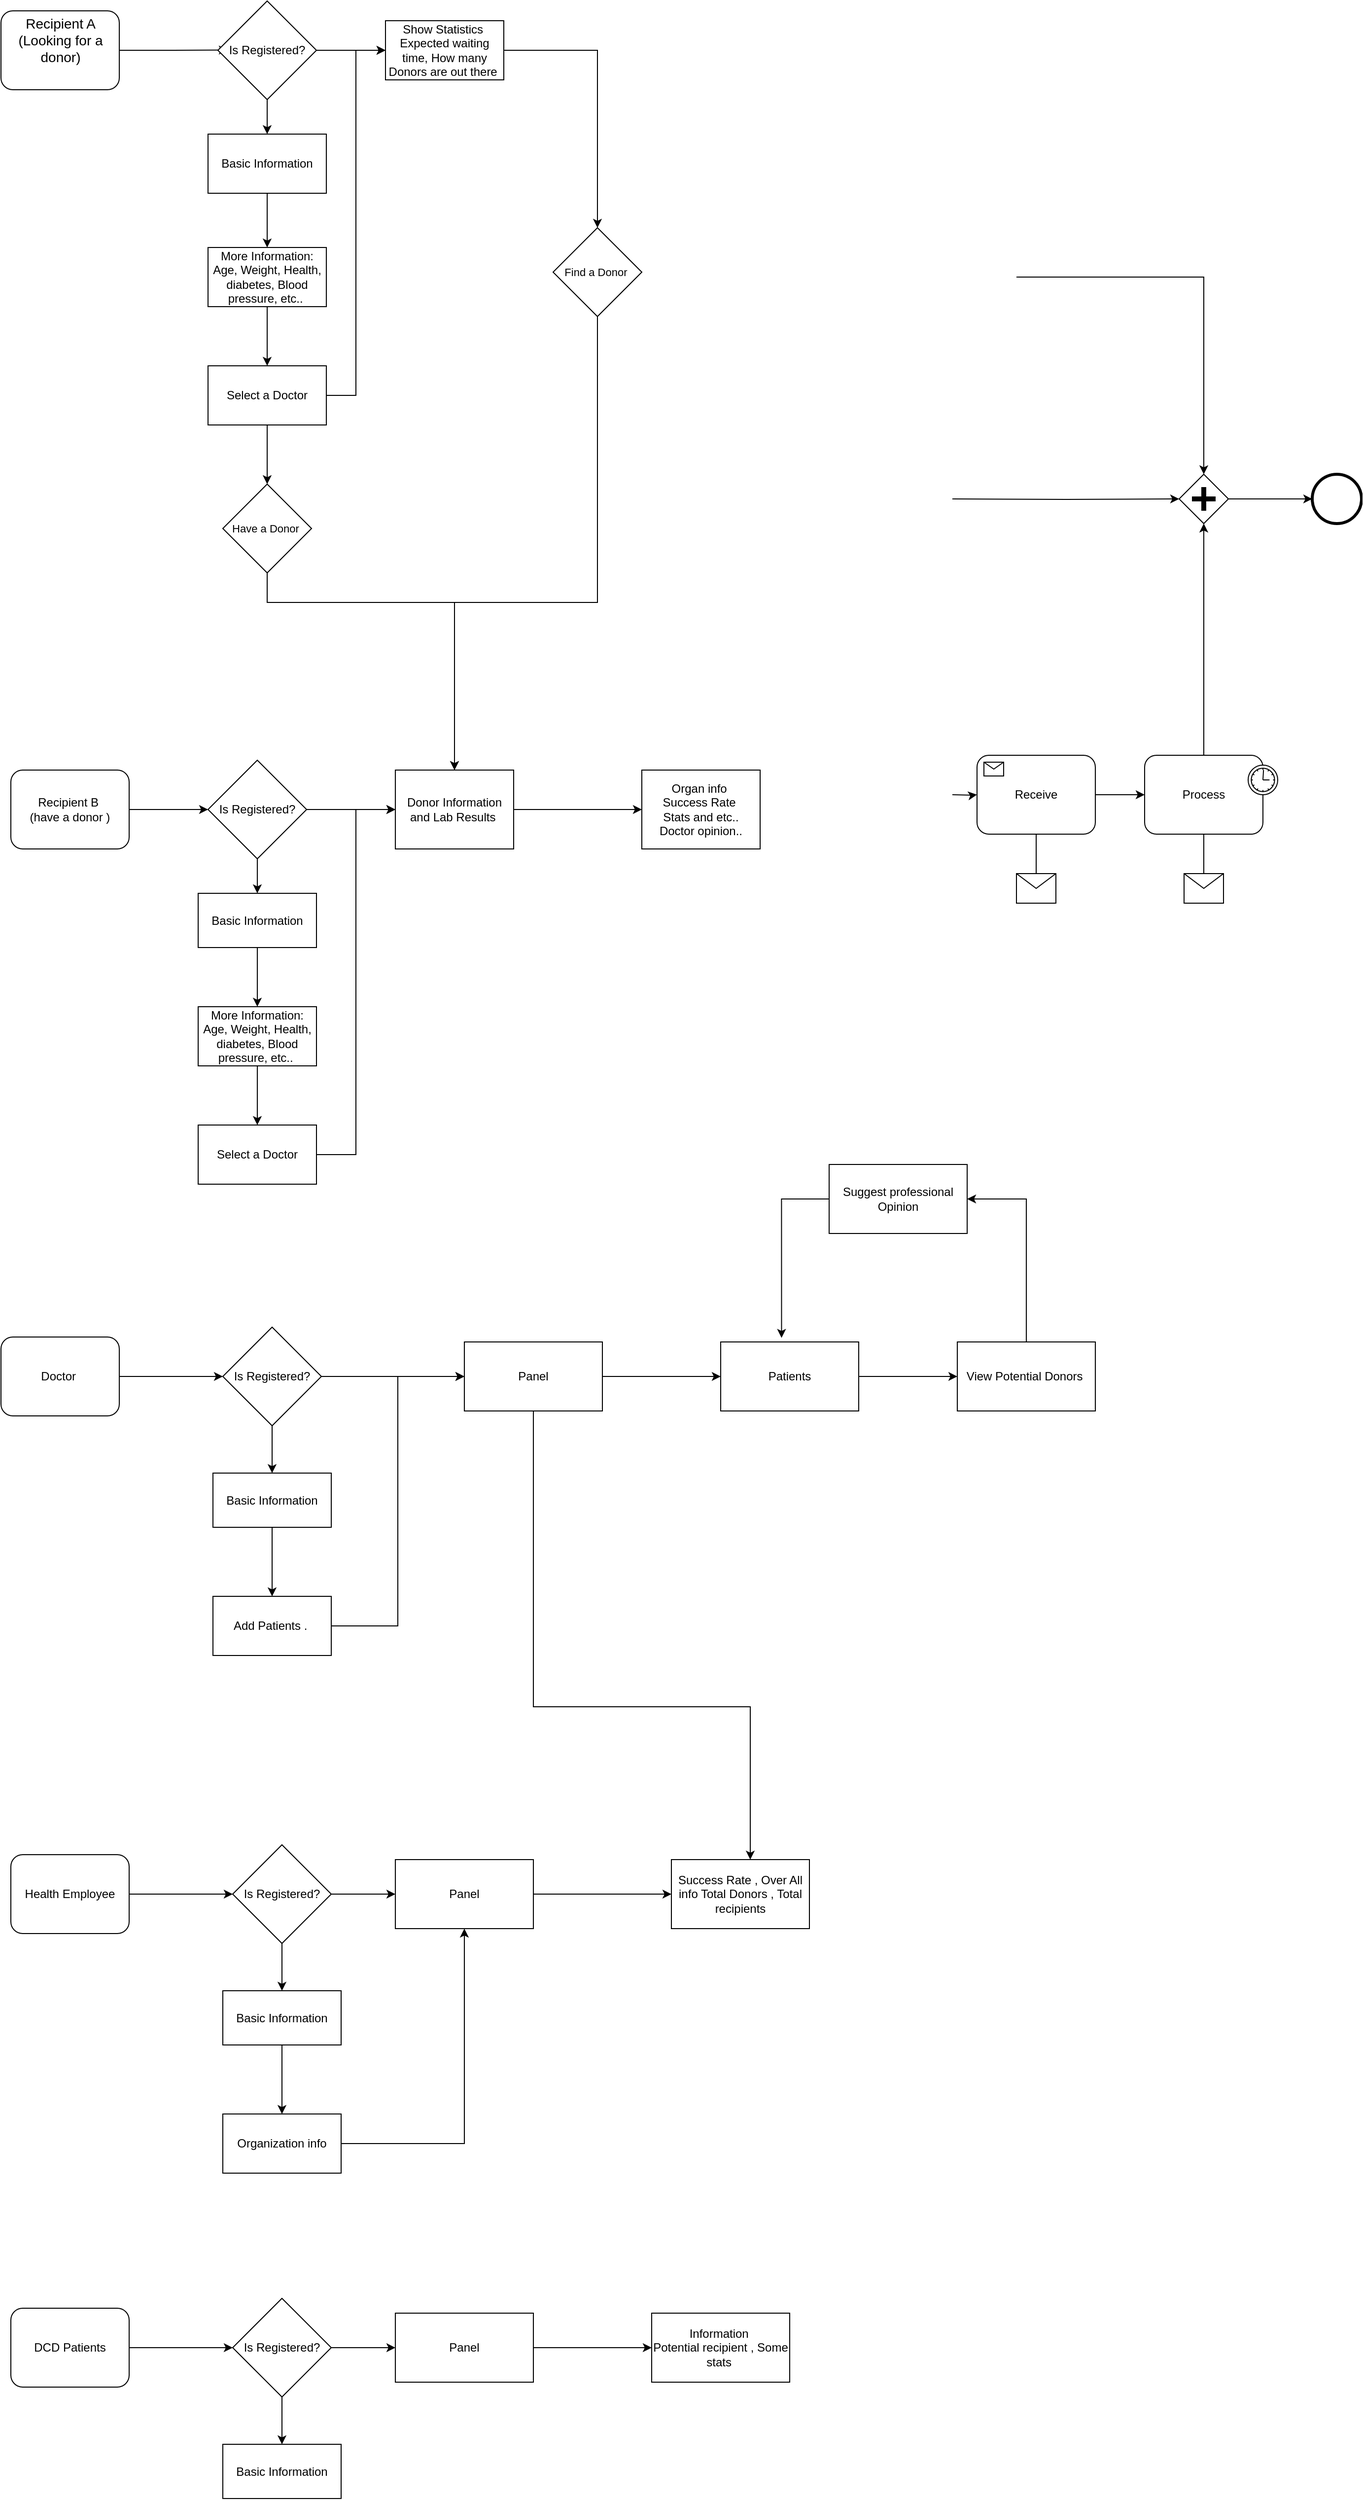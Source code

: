 <mxfile version="13.6.6" type="github">
  <diagram name="Page-1" id="2a216829-ef6e-dabb-86c1-c78162f3ba2b">
    <mxGraphModel dx="1574" dy="877" grid="1" gridSize="10" guides="1" tooltips="1" connect="1" arrows="1" fold="1" page="1" pageScale="1" pageWidth="850" pageHeight="1100" background="#ffffff" math="0" shadow="0">
      <root>
        <mxCell id="0" />
        <mxCell id="1" parent="0" />
        <mxCell id="db8T54N4GuN8f7a-CfVu-3" style="edgeStyle=orthogonalEdgeStyle;rounded=0;orthogonalLoop=1;jettySize=auto;html=1;exitX=1;exitY=0.5;exitDx=0;exitDy=0;" edge="1" parent="1" source="7a84cebc1def654-2">
          <mxGeometry relative="1" as="geometry">
            <mxPoint x="290" y="59.759" as="targetPoint" />
          </mxGeometry>
        </mxCell>
        <mxCell id="7a84cebc1def654-2" value="" style="shape=ext;rounded=1;html=1;whiteSpace=wrap;" parent="1" vertex="1">
          <mxGeometry x="60" y="20" width="120" height="80" as="geometry" />
        </mxCell>
        <mxCell id="7a84cebc1def654-18" value="Process" style="html=1;whiteSpace=wrap;rounded=1;" parent="1" vertex="1">
          <mxGeometry x="1220" y="775" width="120" height="80" as="geometry" />
        </mxCell>
        <mxCell id="7a84cebc1def654-19" value="" style="shape=mxgraph.bpmn.timer_start;perimeter=ellipsePerimeter;html=1;labelPosition=right;labelBackgroundColor=#ffffff;align=left;" parent="7a84cebc1def654-18" vertex="1">
          <mxGeometry x="1" width="30" height="30" relative="1" as="geometry">
            <mxPoint x="-15" y="10" as="offset" />
          </mxGeometry>
        </mxCell>
        <mxCell id="7a84cebc1def654-20" value="Receive" style="html=1;whiteSpace=wrap;rounded=1;" parent="1" vertex="1">
          <mxGeometry x="1050" y="775" width="120" height="80" as="geometry" />
        </mxCell>
        <mxCell id="7a84cebc1def654-21" value="" style="html=1;shape=message;" parent="7a84cebc1def654-20" vertex="1">
          <mxGeometry width="20" height="14" relative="1" as="geometry">
            <mxPoint x="7" y="7" as="offset" />
          </mxGeometry>
        </mxCell>
        <mxCell id="7a84cebc1def654-24" value="" style="shape=mxgraph.bpmn.shape;html=1;verticalLabelPosition=bottom;labelBackgroundColor=#ffffff;verticalAlign=top;perimeter=rhombusPerimeter;background=gateway;outline=none;symbol=parallelGw;" parent="1" vertex="1">
          <mxGeometry x="1255" y="490" width="50" height="50" as="geometry" />
        </mxCell>
        <mxCell id="7a84cebc1def654-26" value="" style="shape=mxgraph.bpmn.shape;html=1;verticalLabelPosition=bottom;labelBackgroundColor=#ffffff;verticalAlign=top;perimeter=ellipsePerimeter;outline=end;symbol=general;" parent="1" vertex="1">
          <mxGeometry x="1390" y="490.0" width="50" height="50" as="geometry" />
        </mxCell>
        <mxCell id="7a84cebc1def654-32" value="" style="shape=message;whiteSpace=wrap;html=1;" parent="1" vertex="1">
          <mxGeometry x="1090" y="895" width="40" height="30" as="geometry" />
        </mxCell>
        <mxCell id="7a84cebc1def654-33" value="" style="shape=message;whiteSpace=wrap;html=1;" parent="1" vertex="1">
          <mxGeometry x="1260" y="895" width="40" height="30" as="geometry" />
        </mxCell>
        <mxCell id="7a84cebc1def654-43" style="edgeStyle=orthogonalEdgeStyle;rounded=0;html=1;jettySize=auto;orthogonalLoop=1;" parent="1" target="7a84cebc1def654-24" edge="1">
          <mxGeometry relative="1" as="geometry">
            <mxPoint x="1290.0" y="475" as="targetPoint" />
            <Array as="points">
              <mxPoint x="1280" y="290" />
            </Array>
            <mxPoint x="1090" y="290.0" as="sourcePoint" />
          </mxGeometry>
        </mxCell>
        <mxCell id="7a84cebc1def654-44" style="edgeStyle=orthogonalEdgeStyle;rounded=0;html=1;jettySize=auto;orthogonalLoop=1;" parent="1" target="7a84cebc1def654-24" edge="1">
          <mxGeometry relative="1" as="geometry">
            <mxPoint x="1025" y="515.0" as="sourcePoint" />
          </mxGeometry>
        </mxCell>
        <mxCell id="7a84cebc1def654-45" style="edgeStyle=orthogonalEdgeStyle;rounded=0;html=1;jettySize=auto;orthogonalLoop=1;" parent="1" source="7a84cebc1def654-18" target="7a84cebc1def654-24" edge="1">
          <mxGeometry relative="1" as="geometry" />
        </mxCell>
        <mxCell id="7a84cebc1def654-46" style="edgeStyle=orthogonalEdgeStyle;rounded=0;html=1;jettySize=auto;orthogonalLoop=1;" parent="1" source="7a84cebc1def654-24" target="7a84cebc1def654-26" edge="1">
          <mxGeometry relative="1" as="geometry" />
        </mxCell>
        <mxCell id="7a84cebc1def654-59" style="edgeStyle=orthogonalEdgeStyle;rounded=0;html=1;jettySize=auto;orthogonalLoop=1;" parent="1" target="7a84cebc1def654-20" edge="1">
          <mxGeometry relative="1" as="geometry">
            <mxPoint x="1025" y="815.0" as="sourcePoint" />
          </mxGeometry>
        </mxCell>
        <mxCell id="7a84cebc1def654-61" style="edgeStyle=orthogonalEdgeStyle;rounded=0;html=1;jettySize=auto;orthogonalLoop=1;endArrow=none;endFill=0;" parent="1" source="7a84cebc1def654-32" target="7a84cebc1def654-20" edge="1">
          <mxGeometry relative="1" as="geometry" />
        </mxCell>
        <mxCell id="7a84cebc1def654-63" style="edgeStyle=orthogonalEdgeStyle;rounded=0;html=1;jettySize=auto;orthogonalLoop=1;endArrow=none;endFill=0;" parent="1" source="7a84cebc1def654-33" target="7a84cebc1def654-18" edge="1">
          <mxGeometry relative="1" as="geometry" />
        </mxCell>
        <mxCell id="7a84cebc1def654-64" style="edgeStyle=orthogonalEdgeStyle;rounded=0;html=1;jettySize=auto;orthogonalLoop=1;" parent="1" source="7a84cebc1def654-20" target="7a84cebc1def654-18" edge="1">
          <mxGeometry relative="1" as="geometry" />
        </mxCell>
        <mxCell id="db8T54N4GuN8f7a-CfVu-1" value="&lt;font style=&quot;font-size: 14px&quot;&gt;Recipient A&lt;br&gt;(Looking for a &lt;br&gt;donor)&lt;br&gt;&lt;/font&gt;" style="text;html=1;resizable=0;autosize=1;align=center;verticalAlign=middle;points=[];fillColor=none;strokeColor=none;rounded=0;" vertex="1" parent="1">
          <mxGeometry x="70" y="25" width="100" height="50" as="geometry" />
        </mxCell>
        <mxCell id="db8T54N4GuN8f7a-CfVu-13" value="" style="edgeStyle=orthogonalEdgeStyle;rounded=0;orthogonalLoop=1;jettySize=auto;html=1;" edge="1" parent="1" source="db8T54N4GuN8f7a-CfVu-7" target="db8T54N4GuN8f7a-CfVu-12">
          <mxGeometry relative="1" as="geometry" />
        </mxCell>
        <mxCell id="db8T54N4GuN8f7a-CfVu-20" style="edgeStyle=orthogonalEdgeStyle;rounded=0;orthogonalLoop=1;jettySize=auto;html=1;entryX=0.5;entryY=0;entryDx=0;entryDy=0;" edge="1" parent="1" source="db8T54N4GuN8f7a-CfVu-7" target="db8T54N4GuN8f7a-CfVu-18">
          <mxGeometry relative="1" as="geometry" />
        </mxCell>
        <mxCell id="db8T54N4GuN8f7a-CfVu-7" value="Is Registered?" style="rhombus;whiteSpace=wrap;html=1;" vertex="1" parent="1">
          <mxGeometry x="280" y="10" width="100" height="100" as="geometry" />
        </mxCell>
        <mxCell id="db8T54N4GuN8f7a-CfVu-17" style="edgeStyle=orthogonalEdgeStyle;rounded=0;orthogonalLoop=1;jettySize=auto;html=1;" edge="1" parent="1" source="db8T54N4GuN8f7a-CfVu-9" target="db8T54N4GuN8f7a-CfVu-16">
          <mxGeometry relative="1" as="geometry" />
        </mxCell>
        <mxCell id="db8T54N4GuN8f7a-CfVu-9" value="More Information:&lt;br&gt;Age, Weight, Health, diabetes, Blood pressure, etc..&amp;nbsp;" style="whiteSpace=wrap;html=1;" vertex="1" parent="1">
          <mxGeometry x="270" y="260" width="120" height="60" as="geometry" />
        </mxCell>
        <mxCell id="db8T54N4GuN8f7a-CfVu-22" style="edgeStyle=orthogonalEdgeStyle;rounded=0;orthogonalLoop=1;jettySize=auto;html=1;" edge="1" parent="1" source="db8T54N4GuN8f7a-CfVu-12" target="db8T54N4GuN8f7a-CfVu-23">
          <mxGeometry relative="1" as="geometry">
            <mxPoint x="660" y="60.0" as="targetPoint" />
          </mxGeometry>
        </mxCell>
        <mxCell id="db8T54N4GuN8f7a-CfVu-12" value="Show Statistics&amp;nbsp;&lt;br&gt;Expected waiting time, How many Donors are out there&amp;nbsp;" style="whiteSpace=wrap;html=1;" vertex="1" parent="1">
          <mxGeometry x="450" y="30" width="120" height="60" as="geometry" />
        </mxCell>
        <mxCell id="db8T54N4GuN8f7a-CfVu-88" style="edgeStyle=orthogonalEdgeStyle;rounded=0;orthogonalLoop=1;jettySize=auto;html=1;entryX=0;entryY=0.5;entryDx=0;entryDy=0;" edge="1" parent="1" source="db8T54N4GuN8f7a-CfVu-16" target="db8T54N4GuN8f7a-CfVu-12">
          <mxGeometry relative="1" as="geometry" />
        </mxCell>
        <mxCell id="db8T54N4GuN8f7a-CfVu-89" style="edgeStyle=orthogonalEdgeStyle;rounded=0;orthogonalLoop=1;jettySize=auto;html=1;" edge="1" parent="1" source="db8T54N4GuN8f7a-CfVu-16" target="db8T54N4GuN8f7a-CfVu-34">
          <mxGeometry relative="1" as="geometry" />
        </mxCell>
        <mxCell id="db8T54N4GuN8f7a-CfVu-16" value="Select a Doctor" style="whiteSpace=wrap;html=1;" vertex="1" parent="1">
          <mxGeometry x="270" y="380" width="120" height="60" as="geometry" />
        </mxCell>
        <mxCell id="db8T54N4GuN8f7a-CfVu-21" style="edgeStyle=orthogonalEdgeStyle;rounded=0;orthogonalLoop=1;jettySize=auto;html=1;" edge="1" parent="1" source="db8T54N4GuN8f7a-CfVu-18" target="db8T54N4GuN8f7a-CfVu-9">
          <mxGeometry relative="1" as="geometry" />
        </mxCell>
        <mxCell id="db8T54N4GuN8f7a-CfVu-18" value="Basic Information" style="whiteSpace=wrap;html=1;" vertex="1" parent="1">
          <mxGeometry x="270" y="145" width="120" height="60" as="geometry" />
        </mxCell>
        <mxCell id="db8T54N4GuN8f7a-CfVu-35" style="edgeStyle=orthogonalEdgeStyle;rounded=0;orthogonalLoop=1;jettySize=auto;html=1;" edge="1" parent="1" source="db8T54N4GuN8f7a-CfVu-23" target="db8T54N4GuN8f7a-CfVu-25">
          <mxGeometry relative="1" as="geometry">
            <Array as="points">
              <mxPoint x="665" y="620" />
            </Array>
          </mxGeometry>
        </mxCell>
        <mxCell id="db8T54N4GuN8f7a-CfVu-23" value="&lt;font style=&quot;font-size: 11px&quot;&gt;Find a Donor&amp;nbsp;&lt;/font&gt;" style="rhombus;whiteSpace=wrap;html=1;" vertex="1" parent="1">
          <mxGeometry x="620" y="240" width="90" height="90" as="geometry" />
        </mxCell>
        <mxCell id="db8T54N4GuN8f7a-CfVu-29" style="edgeStyle=orthogonalEdgeStyle;rounded=0;orthogonalLoop=1;jettySize=auto;html=1;exitX=0.5;exitY=1;exitDx=0;exitDy=0;entryX=0.5;entryY=0;entryDx=0;entryDy=0;" edge="1" parent="1" source="db8T54N4GuN8f7a-CfVu-34" target="db8T54N4GuN8f7a-CfVu-25">
          <mxGeometry relative="1" as="geometry">
            <mxPoint x="330" y="585" as="sourcePoint" />
            <Array as="points">
              <mxPoint x="330" y="620" />
              <mxPoint x="520" y="620" />
            </Array>
          </mxGeometry>
        </mxCell>
        <mxCell id="db8T54N4GuN8f7a-CfVu-51" style="edgeStyle=orthogonalEdgeStyle;rounded=0;orthogonalLoop=1;jettySize=auto;html=1;" edge="1" parent="1" source="db8T54N4GuN8f7a-CfVu-25" target="db8T54N4GuN8f7a-CfVu-38">
          <mxGeometry relative="1" as="geometry" />
        </mxCell>
        <mxCell id="db8T54N4GuN8f7a-CfVu-25" value="Donor Information and Lab Results&amp;nbsp;" style="shape=ext;rounded=1;html=1;whiteSpace=wrap;arcSize=0;" vertex="1" parent="1">
          <mxGeometry x="460" y="790" width="120" height="80" as="geometry" />
        </mxCell>
        <mxCell id="db8T54N4GuN8f7a-CfVu-34" value="&lt;font style=&quot;font-size: 11px&quot;&gt;Have a Donor&amp;nbsp;&lt;/font&gt;" style="rhombus;whiteSpace=wrap;html=1;" vertex="1" parent="1">
          <mxGeometry x="285" y="500" width="90" height="90" as="geometry" />
        </mxCell>
        <mxCell id="db8T54N4GuN8f7a-CfVu-45" style="edgeStyle=orthogonalEdgeStyle;rounded=0;orthogonalLoop=1;jettySize=auto;html=1;" edge="1" parent="1" source="db8T54N4GuN8f7a-CfVu-36" target="db8T54N4GuN8f7a-CfVu-41">
          <mxGeometry relative="1" as="geometry" />
        </mxCell>
        <mxCell id="db8T54N4GuN8f7a-CfVu-36" value="Recipient B&amp;nbsp;&lt;br&gt;(have a donor )" style="shape=ext;rounded=1;html=1;whiteSpace=wrap;" vertex="1" parent="1">
          <mxGeometry x="70" y="790" width="120" height="80" as="geometry" />
        </mxCell>
        <mxCell id="db8T54N4GuN8f7a-CfVu-38" value="Organ info&amp;nbsp;&lt;br&gt;Success Rate&amp;nbsp;&lt;br&gt;Stats and etc..&lt;br&gt;Doctor opinion.." style="whiteSpace=wrap;html=1;" vertex="1" parent="1">
          <mxGeometry x="710" y="790" width="120" height="80" as="geometry" />
        </mxCell>
        <mxCell id="db8T54N4GuN8f7a-CfVu-47" style="edgeStyle=orthogonalEdgeStyle;rounded=0;orthogonalLoop=1;jettySize=auto;html=1;" edge="1" parent="1" source="db8T54N4GuN8f7a-CfVu-41" target="db8T54N4GuN8f7a-CfVu-44">
          <mxGeometry relative="1" as="geometry" />
        </mxCell>
        <mxCell id="db8T54N4GuN8f7a-CfVu-91" style="edgeStyle=orthogonalEdgeStyle;rounded=0;orthogonalLoop=1;jettySize=auto;html=1;" edge="1" parent="1" source="db8T54N4GuN8f7a-CfVu-41" target="db8T54N4GuN8f7a-CfVu-25">
          <mxGeometry relative="1" as="geometry" />
        </mxCell>
        <mxCell id="db8T54N4GuN8f7a-CfVu-41" value="Is Registered?" style="rhombus;whiteSpace=wrap;html=1;" vertex="1" parent="1">
          <mxGeometry x="270" y="780" width="100" height="100" as="geometry" />
        </mxCell>
        <mxCell id="db8T54N4GuN8f7a-CfVu-49" style="edgeStyle=orthogonalEdgeStyle;rounded=0;orthogonalLoop=1;jettySize=auto;html=1;" edge="1" parent="1" source="db8T54N4GuN8f7a-CfVu-42" target="db8T54N4GuN8f7a-CfVu-43">
          <mxGeometry relative="1" as="geometry" />
        </mxCell>
        <mxCell id="db8T54N4GuN8f7a-CfVu-42" value="More Information:&lt;br&gt;Age, Weight, Health, diabetes, Blood pressure, etc..&amp;nbsp;" style="whiteSpace=wrap;html=1;" vertex="1" parent="1">
          <mxGeometry x="260" y="1030" width="120" height="60" as="geometry" />
        </mxCell>
        <mxCell id="db8T54N4GuN8f7a-CfVu-90" style="edgeStyle=orthogonalEdgeStyle;rounded=0;orthogonalLoop=1;jettySize=auto;html=1;entryX=0;entryY=0.5;entryDx=0;entryDy=0;" edge="1" parent="1" source="db8T54N4GuN8f7a-CfVu-43" target="db8T54N4GuN8f7a-CfVu-25">
          <mxGeometry relative="1" as="geometry" />
        </mxCell>
        <mxCell id="db8T54N4GuN8f7a-CfVu-43" value="Select a Doctor" style="whiteSpace=wrap;html=1;" vertex="1" parent="1">
          <mxGeometry x="260" y="1150" width="120" height="60" as="geometry" />
        </mxCell>
        <mxCell id="db8T54N4GuN8f7a-CfVu-48" style="edgeStyle=orthogonalEdgeStyle;rounded=0;orthogonalLoop=1;jettySize=auto;html=1;" edge="1" parent="1" source="db8T54N4GuN8f7a-CfVu-44" target="db8T54N4GuN8f7a-CfVu-42">
          <mxGeometry relative="1" as="geometry" />
        </mxCell>
        <mxCell id="db8T54N4GuN8f7a-CfVu-44" value="Basic Information" style="whiteSpace=wrap;html=1;" vertex="1" parent="1">
          <mxGeometry x="260" y="915" width="120" height="55" as="geometry" />
        </mxCell>
        <mxCell id="db8T54N4GuN8f7a-CfVu-85" style="edgeStyle=orthogonalEdgeStyle;rounded=0;orthogonalLoop=1;jettySize=auto;html=1;" edge="1" parent="1" source="db8T54N4GuN8f7a-CfVu-52" target="db8T54N4GuN8f7a-CfVu-56">
          <mxGeometry relative="1" as="geometry" />
        </mxCell>
        <mxCell id="db8T54N4GuN8f7a-CfVu-52" value="Doctor&amp;nbsp;" style="shape=ext;rounded=1;html=1;whiteSpace=wrap;" vertex="1" parent="1">
          <mxGeometry x="60" y="1365" width="120" height="80" as="geometry" />
        </mxCell>
        <mxCell id="db8T54N4GuN8f7a-CfVu-68" style="edgeStyle=orthogonalEdgeStyle;rounded=0;orthogonalLoop=1;jettySize=auto;html=1;" edge="1" parent="1" source="db8T54N4GuN8f7a-CfVu-56" target="db8T54N4GuN8f7a-CfVu-67">
          <mxGeometry relative="1" as="geometry" />
        </mxCell>
        <mxCell id="db8T54N4GuN8f7a-CfVu-72" style="edgeStyle=orthogonalEdgeStyle;rounded=0;orthogonalLoop=1;jettySize=auto;html=1;" edge="1" parent="1" source="db8T54N4GuN8f7a-CfVu-56" target="db8T54N4GuN8f7a-CfVu-71">
          <mxGeometry relative="1" as="geometry" />
        </mxCell>
        <mxCell id="db8T54N4GuN8f7a-CfVu-56" value="Is Registered?" style="rhombus;whiteSpace=wrap;html=1;" vertex="1" parent="1">
          <mxGeometry x="285" y="1355" width="100" height="100" as="geometry" />
        </mxCell>
        <mxCell id="db8T54N4GuN8f7a-CfVu-87" style="edgeStyle=orthogonalEdgeStyle;rounded=0;orthogonalLoop=1;jettySize=auto;html=1;entryX=0;entryY=0.5;entryDx=0;entryDy=0;" edge="1" parent="1" source="db8T54N4GuN8f7a-CfVu-65" target="db8T54N4GuN8f7a-CfVu-71">
          <mxGeometry relative="1" as="geometry" />
        </mxCell>
        <mxCell id="db8T54N4GuN8f7a-CfVu-65" value="Add Patients .&amp;nbsp;" style="whiteSpace=wrap;html=1;" vertex="1" parent="1">
          <mxGeometry x="275" y="1628" width="120" height="60" as="geometry" />
        </mxCell>
        <mxCell id="db8T54N4GuN8f7a-CfVu-69" style="edgeStyle=orthogonalEdgeStyle;rounded=0;orthogonalLoop=1;jettySize=auto;html=1;exitX=0.5;exitY=1;exitDx=0;exitDy=0;" edge="1" parent="1" source="db8T54N4GuN8f7a-CfVu-67" target="db8T54N4GuN8f7a-CfVu-65">
          <mxGeometry relative="1" as="geometry" />
        </mxCell>
        <mxCell id="db8T54N4GuN8f7a-CfVu-67" value="Basic Information" style="whiteSpace=wrap;html=1;" vertex="1" parent="1">
          <mxGeometry x="275" y="1503" width="120" height="55" as="geometry" />
        </mxCell>
        <mxCell id="db8T54N4GuN8f7a-CfVu-74" style="edgeStyle=orthogonalEdgeStyle;rounded=0;orthogonalLoop=1;jettySize=auto;html=1;" edge="1" parent="1" source="db8T54N4GuN8f7a-CfVu-71" target="db8T54N4GuN8f7a-CfVu-73">
          <mxGeometry relative="1" as="geometry" />
        </mxCell>
        <mxCell id="db8T54N4GuN8f7a-CfVu-95" style="edgeStyle=orthogonalEdgeStyle;rounded=0;orthogonalLoop=1;jettySize=auto;html=1;" edge="1" parent="1" source="db8T54N4GuN8f7a-CfVu-71" target="db8T54N4GuN8f7a-CfVu-94">
          <mxGeometry relative="1" as="geometry">
            <Array as="points">
              <mxPoint x="600" y="1740" />
              <mxPoint x="820" y="1740" />
            </Array>
          </mxGeometry>
        </mxCell>
        <mxCell id="db8T54N4GuN8f7a-CfVu-71" value="Panel" style="shape=ext;rounded=1;html=1;whiteSpace=wrap;arcSize=0;" vertex="1" parent="1">
          <mxGeometry x="530" y="1370" width="140" height="70" as="geometry" />
        </mxCell>
        <mxCell id="db8T54N4GuN8f7a-CfVu-80" style="edgeStyle=orthogonalEdgeStyle;rounded=0;orthogonalLoop=1;jettySize=auto;html=1;" edge="1" parent="1" source="db8T54N4GuN8f7a-CfVu-73" target="db8T54N4GuN8f7a-CfVu-76">
          <mxGeometry relative="1" as="geometry" />
        </mxCell>
        <mxCell id="db8T54N4GuN8f7a-CfVu-73" value="Patients" style="whiteSpace=wrap;html=1;" vertex="1" parent="1">
          <mxGeometry x="790" y="1370" width="140" height="70" as="geometry" />
        </mxCell>
        <mxCell id="db8T54N4GuN8f7a-CfVu-82" style="edgeStyle=orthogonalEdgeStyle;rounded=0;orthogonalLoop=1;jettySize=auto;html=1;" edge="1" parent="1" source="db8T54N4GuN8f7a-CfVu-76" target="db8T54N4GuN8f7a-CfVu-81">
          <mxGeometry relative="1" as="geometry">
            <Array as="points">
              <mxPoint x="1100" y="1225" />
            </Array>
          </mxGeometry>
        </mxCell>
        <mxCell id="db8T54N4GuN8f7a-CfVu-76" value="View Potential Donors&amp;nbsp;" style="whiteSpace=wrap;html=1;" vertex="1" parent="1">
          <mxGeometry x="1030" y="1370" width="140" height="70" as="geometry" />
        </mxCell>
        <mxCell id="db8T54N4GuN8f7a-CfVu-83" style="edgeStyle=orthogonalEdgeStyle;rounded=0;orthogonalLoop=1;jettySize=auto;html=1;entryX=0.441;entryY=-0.059;entryDx=0;entryDy=0;entryPerimeter=0;" edge="1" parent="1" source="db8T54N4GuN8f7a-CfVu-81" target="db8T54N4GuN8f7a-CfVu-73">
          <mxGeometry relative="1" as="geometry">
            <Array as="points">
              <mxPoint x="852" y="1225" />
            </Array>
          </mxGeometry>
        </mxCell>
        <mxCell id="db8T54N4GuN8f7a-CfVu-81" value="Suggest professional Opinion" style="whiteSpace=wrap;html=1;" vertex="1" parent="1">
          <mxGeometry x="900" y="1190" width="140" height="70" as="geometry" />
        </mxCell>
        <mxCell id="db8T54N4GuN8f7a-CfVu-94" value="Success Rate , Over All info Total Donors , Total recipients" style="shape=ext;rounded=1;html=1;whiteSpace=wrap;arcSize=0;" vertex="1" parent="1">
          <mxGeometry x="740" y="1895" width="140" height="70" as="geometry" />
        </mxCell>
        <mxCell id="db8T54N4GuN8f7a-CfVu-100" style="edgeStyle=orthogonalEdgeStyle;rounded=0;orthogonalLoop=1;jettySize=auto;html=1;" edge="1" parent="1" source="db8T54N4GuN8f7a-CfVu-96" target="db8T54N4GuN8f7a-CfVu-97">
          <mxGeometry relative="1" as="geometry" />
        </mxCell>
        <mxCell id="db8T54N4GuN8f7a-CfVu-96" value="Health Employee" style="shape=ext;rounded=1;html=1;whiteSpace=wrap;" vertex="1" parent="1">
          <mxGeometry x="70" y="1890" width="120" height="80" as="geometry" />
        </mxCell>
        <mxCell id="db8T54N4GuN8f7a-CfVu-101" style="edgeStyle=orthogonalEdgeStyle;rounded=0;orthogonalLoop=1;jettySize=auto;html=1;" edge="1" parent="1" source="db8T54N4GuN8f7a-CfVu-97" target="db8T54N4GuN8f7a-CfVu-98">
          <mxGeometry relative="1" as="geometry" />
        </mxCell>
        <mxCell id="db8T54N4GuN8f7a-CfVu-102" style="edgeStyle=orthogonalEdgeStyle;rounded=0;orthogonalLoop=1;jettySize=auto;html=1;" edge="1" parent="1" source="db8T54N4GuN8f7a-CfVu-97" target="db8T54N4GuN8f7a-CfVu-103">
          <mxGeometry relative="1" as="geometry">
            <mxPoint x="450" y="1930" as="targetPoint" />
          </mxGeometry>
        </mxCell>
        <mxCell id="db8T54N4GuN8f7a-CfVu-97" value="Is Registered?" style="rhombus;whiteSpace=wrap;html=1;" vertex="1" parent="1">
          <mxGeometry x="295" y="1880" width="100" height="100" as="geometry" />
        </mxCell>
        <mxCell id="db8T54N4GuN8f7a-CfVu-105" style="edgeStyle=orthogonalEdgeStyle;rounded=0;orthogonalLoop=1;jettySize=auto;html=1;" edge="1" parent="1" source="db8T54N4GuN8f7a-CfVu-98" target="db8T54N4GuN8f7a-CfVu-99">
          <mxGeometry relative="1" as="geometry" />
        </mxCell>
        <mxCell id="db8T54N4GuN8f7a-CfVu-98" value="Basic Information" style="whiteSpace=wrap;html=1;" vertex="1" parent="1">
          <mxGeometry x="285" y="2028" width="120" height="55" as="geometry" />
        </mxCell>
        <mxCell id="db8T54N4GuN8f7a-CfVu-106" style="edgeStyle=orthogonalEdgeStyle;rounded=0;orthogonalLoop=1;jettySize=auto;html=1;" edge="1" parent="1" source="db8T54N4GuN8f7a-CfVu-99" target="db8T54N4GuN8f7a-CfVu-103">
          <mxGeometry relative="1" as="geometry" />
        </mxCell>
        <mxCell id="db8T54N4GuN8f7a-CfVu-99" value="Organization info" style="whiteSpace=wrap;html=1;" vertex="1" parent="1">
          <mxGeometry x="285" y="2153" width="120" height="60" as="geometry" />
        </mxCell>
        <mxCell id="db8T54N4GuN8f7a-CfVu-104" style="edgeStyle=orthogonalEdgeStyle;rounded=0;orthogonalLoop=1;jettySize=auto;html=1;" edge="1" parent="1" source="db8T54N4GuN8f7a-CfVu-103" target="db8T54N4GuN8f7a-CfVu-94">
          <mxGeometry relative="1" as="geometry" />
        </mxCell>
        <mxCell id="db8T54N4GuN8f7a-CfVu-103" value="Panel" style="shape=ext;rounded=1;html=1;whiteSpace=wrap;arcSize=0;" vertex="1" parent="1">
          <mxGeometry x="460" y="1895" width="140" height="70" as="geometry" />
        </mxCell>
        <mxCell id="db8T54N4GuN8f7a-CfVu-111" style="edgeStyle=orthogonalEdgeStyle;rounded=0;orthogonalLoop=1;jettySize=auto;html=1;" edge="1" parent="1" source="db8T54N4GuN8f7a-CfVu-107" target="db8T54N4GuN8f7a-CfVu-108">
          <mxGeometry relative="1" as="geometry" />
        </mxCell>
        <mxCell id="db8T54N4GuN8f7a-CfVu-107" value="DCD Patients" style="shape=ext;rounded=1;html=1;whiteSpace=wrap;" vertex="1" parent="1">
          <mxGeometry x="70" y="2350" width="120" height="80" as="geometry" />
        </mxCell>
        <mxCell id="db8T54N4GuN8f7a-CfVu-112" style="edgeStyle=orthogonalEdgeStyle;rounded=0;orthogonalLoop=1;jettySize=auto;html=1;" edge="1" parent="1" source="db8T54N4GuN8f7a-CfVu-108" target="db8T54N4GuN8f7a-CfVu-109">
          <mxGeometry relative="1" as="geometry" />
        </mxCell>
        <mxCell id="db8T54N4GuN8f7a-CfVu-113" style="edgeStyle=orthogonalEdgeStyle;rounded=0;orthogonalLoop=1;jettySize=auto;html=1;entryX=0;entryY=0.5;entryDx=0;entryDy=0;" edge="1" parent="1" source="db8T54N4GuN8f7a-CfVu-108" target="db8T54N4GuN8f7a-CfVu-110">
          <mxGeometry relative="1" as="geometry" />
        </mxCell>
        <mxCell id="db8T54N4GuN8f7a-CfVu-108" value="Is Registered?" style="rhombus;whiteSpace=wrap;html=1;" vertex="1" parent="1">
          <mxGeometry x="295" y="2340" width="100" height="100" as="geometry" />
        </mxCell>
        <mxCell id="db8T54N4GuN8f7a-CfVu-109" value="Basic Information" style="whiteSpace=wrap;html=1;" vertex="1" parent="1">
          <mxGeometry x="285" y="2488" width="120" height="55" as="geometry" />
        </mxCell>
        <mxCell id="db8T54N4GuN8f7a-CfVu-114" style="edgeStyle=orthogonalEdgeStyle;rounded=0;orthogonalLoop=1;jettySize=auto;html=1;" edge="1" parent="1" source="db8T54N4GuN8f7a-CfVu-110">
          <mxGeometry relative="1" as="geometry">
            <mxPoint x="720" y="2390.0" as="targetPoint" />
          </mxGeometry>
        </mxCell>
        <mxCell id="db8T54N4GuN8f7a-CfVu-110" value="Panel" style="shape=ext;rounded=1;html=1;whiteSpace=wrap;arcSize=0;" vertex="1" parent="1">
          <mxGeometry x="460" y="2355" width="140" height="70" as="geometry" />
        </mxCell>
        <mxCell id="db8T54N4GuN8f7a-CfVu-115" value="Information&amp;nbsp;&lt;br&gt;Potential recipient , Some stats&amp;nbsp;" style="shape=ext;rounded=1;html=1;whiteSpace=wrap;arcSize=0;" vertex="1" parent="1">
          <mxGeometry x="720" y="2355" width="140" height="70" as="geometry" />
        </mxCell>
      </root>
    </mxGraphModel>
  </diagram>
</mxfile>
